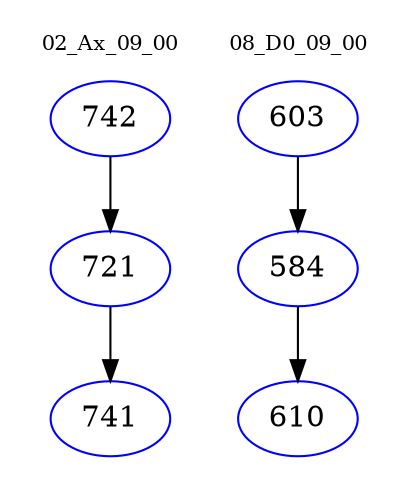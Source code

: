 digraph{
subgraph cluster_0 {
color = white
label = "02_Ax_09_00";
fontsize=10;
T0_742 [label="742", color="blue"]
T0_742 -> T0_721 [color="black"]
T0_721 [label="721", color="blue"]
T0_721 -> T0_741 [color="black"]
T0_741 [label="741", color="blue"]
}
subgraph cluster_1 {
color = white
label = "08_D0_09_00";
fontsize=10;
T1_603 [label="603", color="blue"]
T1_603 -> T1_584 [color="black"]
T1_584 [label="584", color="blue"]
T1_584 -> T1_610 [color="black"]
T1_610 [label="610", color="blue"]
}
}
